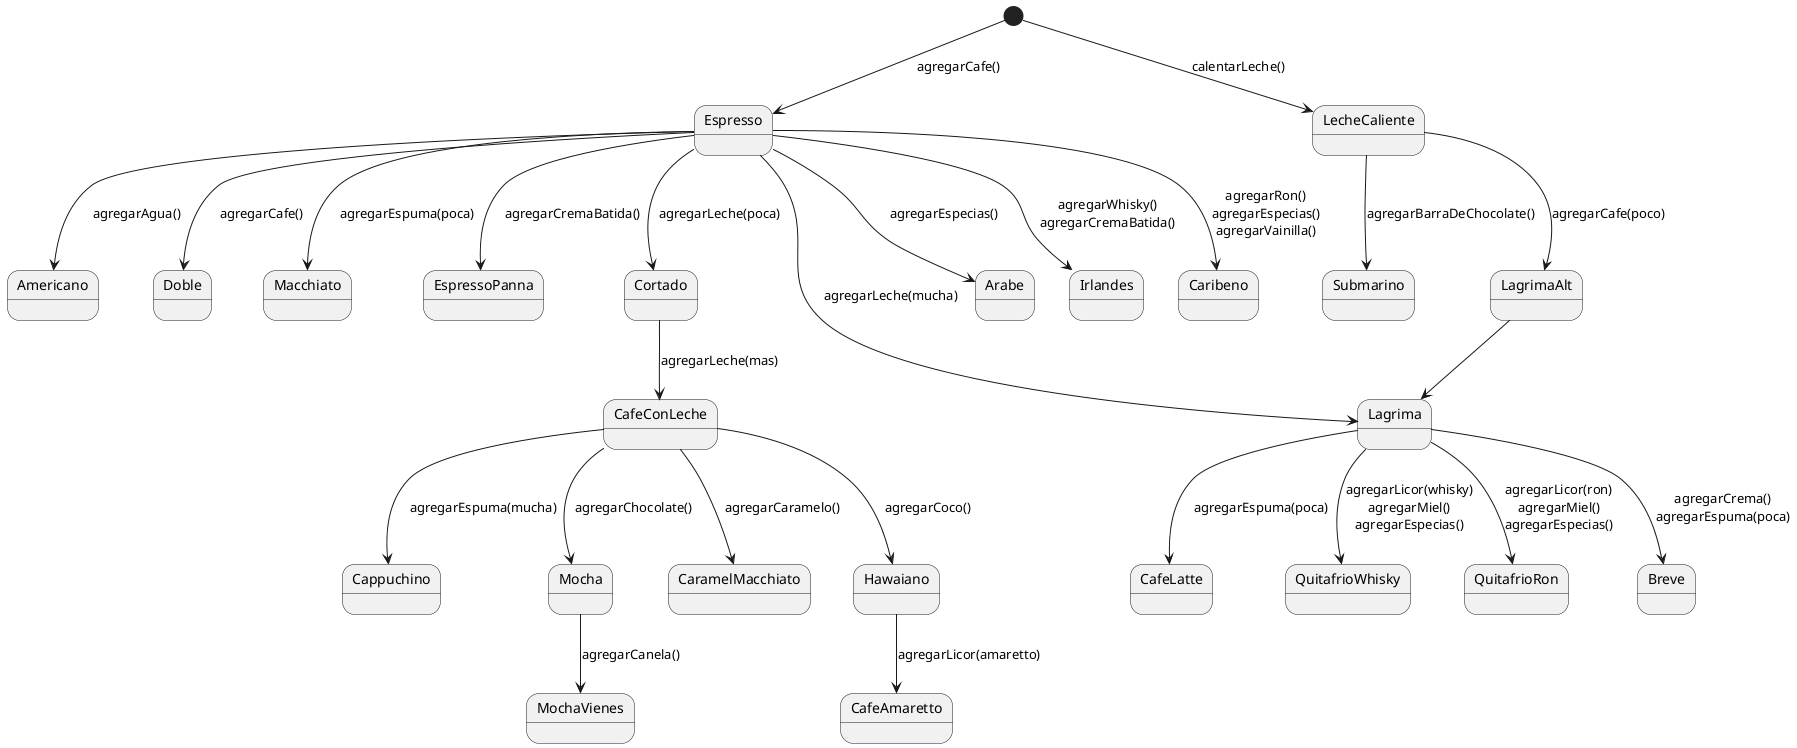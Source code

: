 @startuml

[*] --> Espresso : agregarCafe()
[*] --> LecheCaliente : calentarLeche()

Espresso --> Americano : agregarAgua()
Espresso --> Doble : agregarCafe()
Espresso --> Macchiato : agregarEspuma(poca)
Espresso --> EspressoPanna : agregarCremaBatida()
Espresso --> Cortado : agregarLeche(poca)
Espresso --> Lagrima : agregarLeche(mucha)
Espresso --> Arabe : agregarEspecias()

Espresso --> Irlandes : agregarWhisky()\nagregarCremaBatida()
Espresso --> Caribeno : agregarRon()\nagregarEspecias()\nagregarVainilla()

Cortado --> CafeConLeche : agregarLeche(mas)

CafeConLeche --> Cappuchino : agregarEspuma(mucha)
CafeConLeche --> Mocha : agregarChocolate()
CafeConLeche --> CaramelMacchiato : agregarCaramelo()
CafeConLeche --> Hawaiano : agregarCoco()

Mocha --> MochaVienes : agregarCanela()

Lagrima --> CafeLatte : agregarEspuma(poca)
Lagrima --> QuitafrioWhisky : agregarLicor(whisky)\nagregarMiel()\nagregarEspecias()
Lagrima --> QuitafrioRon : agregarLicor(ron)\nagregarMiel()\nagregarEspecias()

Lagrima --> Breve : agregarCrema()\nagregarEspuma(poca)

Hawaiano --> CafeAmaretto : agregarLicor(amaretto)

LecheCaliente --> Submarino : agregarBarraDeChocolate()
LecheCaliente --> LagrimaAlt : agregarCafe(poco)

LagrimaAlt --> Lagrima

@enduml